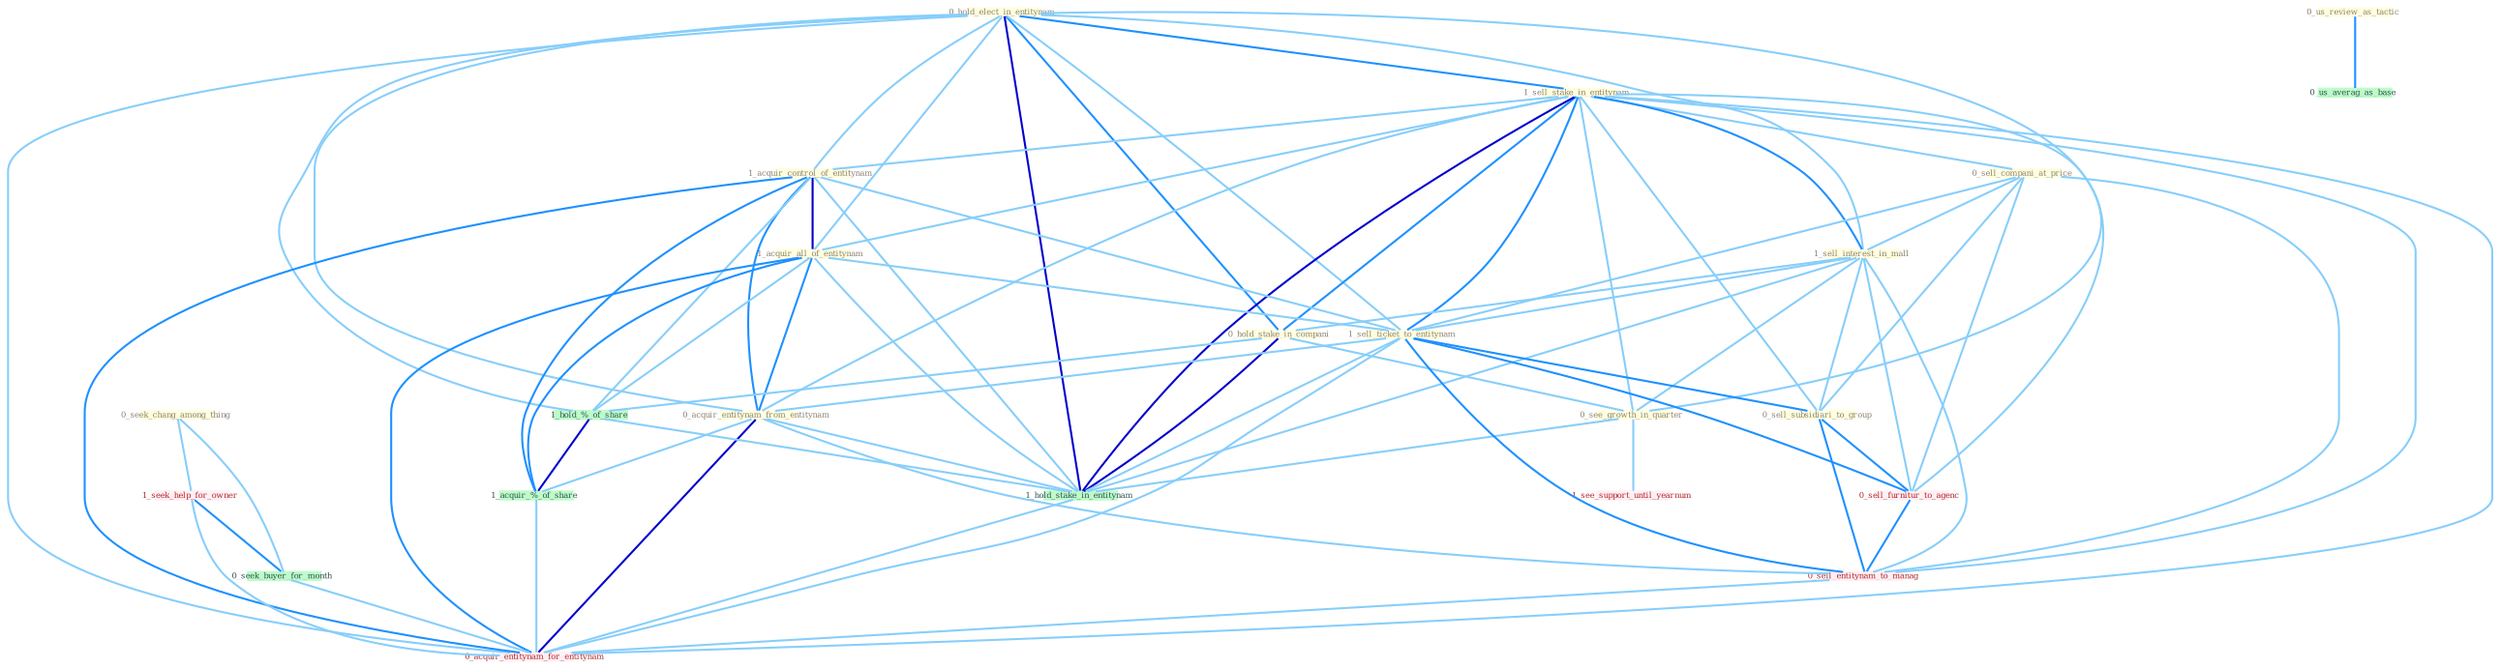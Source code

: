Graph G{ 
    node
    [shape=polygon,style=filled,width=.5,height=.06,color="#BDFCC9",fixedsize=true,fontsize=4,
    fontcolor="#2f4f4f"];
    {node
    [color="#ffffe0", fontcolor="#8b7d6b"] "0_hold_elect_in_entitynam " "0_seek_chang_among_thing " "1_sell_stake_in_entitynam " "1_acquir_control_of_entitynam " "0_us_review_as_tactic " "0_sell_compani_at_price " "1_acquir_all_of_entitynam " "1_sell_interest_in_mall " "0_hold_stake_in_compani " "0_see_growth_in_quarter " "1_sell_ticket_to_entitynam " "0_sell_subsidiari_to_group " "0_acquir_entitynam_from_entitynam "}
{node [color="#fff0f5", fontcolor="#b22222"] "1_seek_help_for_owner " "1_see_support_until_yearnum " "0_sell_furnitur_to_agenc " "0_sell_entitynam_to_manag " "0_acquir_entitynam_for_entitynam "}
edge [color="#B0E2FF"];

	"0_hold_elect_in_entitynam " -- "1_sell_stake_in_entitynam " [w="2", color="#1e90ff" , len=0.8];
	"0_hold_elect_in_entitynam " -- "1_acquir_control_of_entitynam " [w="1", color="#87cefa" ];
	"0_hold_elect_in_entitynam " -- "1_acquir_all_of_entitynam " [w="1", color="#87cefa" ];
	"0_hold_elect_in_entitynam " -- "1_sell_interest_in_mall " [w="1", color="#87cefa" ];
	"0_hold_elect_in_entitynam " -- "0_hold_stake_in_compani " [w="2", color="#1e90ff" , len=0.8];
	"0_hold_elect_in_entitynam " -- "0_see_growth_in_quarter " [w="1", color="#87cefa" ];
	"0_hold_elect_in_entitynam " -- "1_sell_ticket_to_entitynam " [w="1", color="#87cefa" ];
	"0_hold_elect_in_entitynam " -- "0_acquir_entitynam_from_entitynam " [w="1", color="#87cefa" ];
	"0_hold_elect_in_entitynam " -- "1_hold_%_of_share " [w="1", color="#87cefa" ];
	"0_hold_elect_in_entitynam " -- "1_hold_stake_in_entitynam " [w="3", color="#0000cd" , len=0.6];
	"0_hold_elect_in_entitynam " -- "0_acquir_entitynam_for_entitynam " [w="1", color="#87cefa" ];
	"0_seek_chang_among_thing " -- "1_seek_help_for_owner " [w="1", color="#87cefa" ];
	"0_seek_chang_among_thing " -- "0_seek_buyer_for_month " [w="1", color="#87cefa" ];
	"1_sell_stake_in_entitynam " -- "1_acquir_control_of_entitynam " [w="1", color="#87cefa" ];
	"1_sell_stake_in_entitynam " -- "0_sell_compani_at_price " [w="1", color="#87cefa" ];
	"1_sell_stake_in_entitynam " -- "1_acquir_all_of_entitynam " [w="1", color="#87cefa" ];
	"1_sell_stake_in_entitynam " -- "1_sell_interest_in_mall " [w="2", color="#1e90ff" , len=0.8];
	"1_sell_stake_in_entitynam " -- "0_hold_stake_in_compani " [w="2", color="#1e90ff" , len=0.8];
	"1_sell_stake_in_entitynam " -- "0_see_growth_in_quarter " [w="1", color="#87cefa" ];
	"1_sell_stake_in_entitynam " -- "1_sell_ticket_to_entitynam " [w="2", color="#1e90ff" , len=0.8];
	"1_sell_stake_in_entitynam " -- "0_sell_subsidiari_to_group " [w="1", color="#87cefa" ];
	"1_sell_stake_in_entitynam " -- "0_acquir_entitynam_from_entitynam " [w="1", color="#87cefa" ];
	"1_sell_stake_in_entitynam " -- "1_hold_stake_in_entitynam " [w="3", color="#0000cd" , len=0.6];
	"1_sell_stake_in_entitynam " -- "0_sell_furnitur_to_agenc " [w="1", color="#87cefa" ];
	"1_sell_stake_in_entitynam " -- "0_sell_entitynam_to_manag " [w="1", color="#87cefa" ];
	"1_sell_stake_in_entitynam " -- "0_acquir_entitynam_for_entitynam " [w="1", color="#87cefa" ];
	"1_acquir_control_of_entitynam " -- "1_acquir_all_of_entitynam " [w="3", color="#0000cd" , len=0.6];
	"1_acquir_control_of_entitynam " -- "1_sell_ticket_to_entitynam " [w="1", color="#87cefa" ];
	"1_acquir_control_of_entitynam " -- "0_acquir_entitynam_from_entitynam " [w="2", color="#1e90ff" , len=0.8];
	"1_acquir_control_of_entitynam " -- "1_hold_%_of_share " [w="1", color="#87cefa" ];
	"1_acquir_control_of_entitynam " -- "1_hold_stake_in_entitynam " [w="1", color="#87cefa" ];
	"1_acquir_control_of_entitynam " -- "1_acquir_%_of_share " [w="2", color="#1e90ff" , len=0.8];
	"1_acquir_control_of_entitynam " -- "0_acquir_entitynam_for_entitynam " [w="2", color="#1e90ff" , len=0.8];
	"0_us_review_as_tactic " -- "0_us_averag_as_base " [w="2", color="#1e90ff" , len=0.8];
	"0_sell_compani_at_price " -- "1_sell_interest_in_mall " [w="1", color="#87cefa" ];
	"0_sell_compani_at_price " -- "1_sell_ticket_to_entitynam " [w="1", color="#87cefa" ];
	"0_sell_compani_at_price " -- "0_sell_subsidiari_to_group " [w="1", color="#87cefa" ];
	"0_sell_compani_at_price " -- "0_sell_furnitur_to_agenc " [w="1", color="#87cefa" ];
	"0_sell_compani_at_price " -- "0_sell_entitynam_to_manag " [w="1", color="#87cefa" ];
	"1_acquir_all_of_entitynam " -- "1_sell_ticket_to_entitynam " [w="1", color="#87cefa" ];
	"1_acquir_all_of_entitynam " -- "0_acquir_entitynam_from_entitynam " [w="2", color="#1e90ff" , len=0.8];
	"1_acquir_all_of_entitynam " -- "1_hold_%_of_share " [w="1", color="#87cefa" ];
	"1_acquir_all_of_entitynam " -- "1_hold_stake_in_entitynam " [w="1", color="#87cefa" ];
	"1_acquir_all_of_entitynam " -- "1_acquir_%_of_share " [w="2", color="#1e90ff" , len=0.8];
	"1_acquir_all_of_entitynam " -- "0_acquir_entitynam_for_entitynam " [w="2", color="#1e90ff" , len=0.8];
	"1_sell_interest_in_mall " -- "0_hold_stake_in_compani " [w="1", color="#87cefa" ];
	"1_sell_interest_in_mall " -- "0_see_growth_in_quarter " [w="1", color="#87cefa" ];
	"1_sell_interest_in_mall " -- "1_sell_ticket_to_entitynam " [w="1", color="#87cefa" ];
	"1_sell_interest_in_mall " -- "0_sell_subsidiari_to_group " [w="1", color="#87cefa" ];
	"1_sell_interest_in_mall " -- "1_hold_stake_in_entitynam " [w="1", color="#87cefa" ];
	"1_sell_interest_in_mall " -- "0_sell_furnitur_to_agenc " [w="1", color="#87cefa" ];
	"1_sell_interest_in_mall " -- "0_sell_entitynam_to_manag " [w="1", color="#87cefa" ];
	"0_hold_stake_in_compani " -- "0_see_growth_in_quarter " [w="1", color="#87cefa" ];
	"0_hold_stake_in_compani " -- "1_hold_%_of_share " [w="1", color="#87cefa" ];
	"0_hold_stake_in_compani " -- "1_hold_stake_in_entitynam " [w="3", color="#0000cd" , len=0.6];
	"0_see_growth_in_quarter " -- "1_hold_stake_in_entitynam " [w="1", color="#87cefa" ];
	"0_see_growth_in_quarter " -- "1_see_support_until_yearnum " [w="1", color="#87cefa" ];
	"1_sell_ticket_to_entitynam " -- "0_sell_subsidiari_to_group " [w="2", color="#1e90ff" , len=0.8];
	"1_sell_ticket_to_entitynam " -- "0_acquir_entitynam_from_entitynam " [w="1", color="#87cefa" ];
	"1_sell_ticket_to_entitynam " -- "1_hold_stake_in_entitynam " [w="1", color="#87cefa" ];
	"1_sell_ticket_to_entitynam " -- "0_sell_furnitur_to_agenc " [w="2", color="#1e90ff" , len=0.8];
	"1_sell_ticket_to_entitynam " -- "0_sell_entitynam_to_manag " [w="2", color="#1e90ff" , len=0.8];
	"1_sell_ticket_to_entitynam " -- "0_acquir_entitynam_for_entitynam " [w="1", color="#87cefa" ];
	"0_sell_subsidiari_to_group " -- "0_sell_furnitur_to_agenc " [w="2", color="#1e90ff" , len=0.8];
	"0_sell_subsidiari_to_group " -- "0_sell_entitynam_to_manag " [w="2", color="#1e90ff" , len=0.8];
	"0_acquir_entitynam_from_entitynam " -- "1_hold_stake_in_entitynam " [w="1", color="#87cefa" ];
	"0_acquir_entitynam_from_entitynam " -- "1_acquir_%_of_share " [w="1", color="#87cefa" ];
	"0_acquir_entitynam_from_entitynam " -- "0_sell_entitynam_to_manag " [w="1", color="#87cefa" ];
	"0_acquir_entitynam_from_entitynam " -- "0_acquir_entitynam_for_entitynam " [w="3", color="#0000cd" , len=0.6];
	"1_hold_%_of_share " -- "1_hold_stake_in_entitynam " [w="1", color="#87cefa" ];
	"1_hold_%_of_share " -- "1_acquir_%_of_share " [w="3", color="#0000cd" , len=0.6];
	"1_hold_stake_in_entitynam " -- "0_acquir_entitynam_for_entitynam " [w="1", color="#87cefa" ];
	"1_seek_help_for_owner " -- "0_seek_buyer_for_month " [w="2", color="#1e90ff" , len=0.8];
	"1_seek_help_for_owner " -- "0_acquir_entitynam_for_entitynam " [w="1", color="#87cefa" ];
	"0_seek_buyer_for_month " -- "0_acquir_entitynam_for_entitynam " [w="1", color="#87cefa" ];
	"1_acquir_%_of_share " -- "0_acquir_entitynam_for_entitynam " [w="1", color="#87cefa" ];
	"0_sell_furnitur_to_agenc " -- "0_sell_entitynam_to_manag " [w="2", color="#1e90ff" , len=0.8];
	"0_sell_entitynam_to_manag " -- "0_acquir_entitynam_for_entitynam " [w="1", color="#87cefa" ];
}